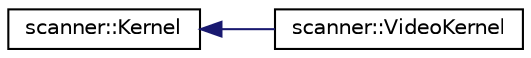 digraph "Graphical Class Hierarchy"
{
  edge [fontname="Helvetica",fontsize="10",labelfontname="Helvetica",labelfontsize="10"];
  node [fontname="Helvetica",fontsize="10",shape=record];
  rankdir="LR";
  Node1 [label="scanner::Kernel",height=0.2,width=0.4,color="black", fillcolor="white", style="filled",URL="$classscanner_1_1Kernel.html",tooltip="Interface for a unit of computation in a pipeline. "];
  Node1 -> Node2 [dir="back",color="midnightblue",fontsize="10",style="solid",fontname="Helvetica"];
  Node2 [label="scanner::VideoKernel",height=0.2,width=0.4,color="black", fillcolor="white", style="filled",URL="$classscanner_1_1VideoKernel.html"];
}
